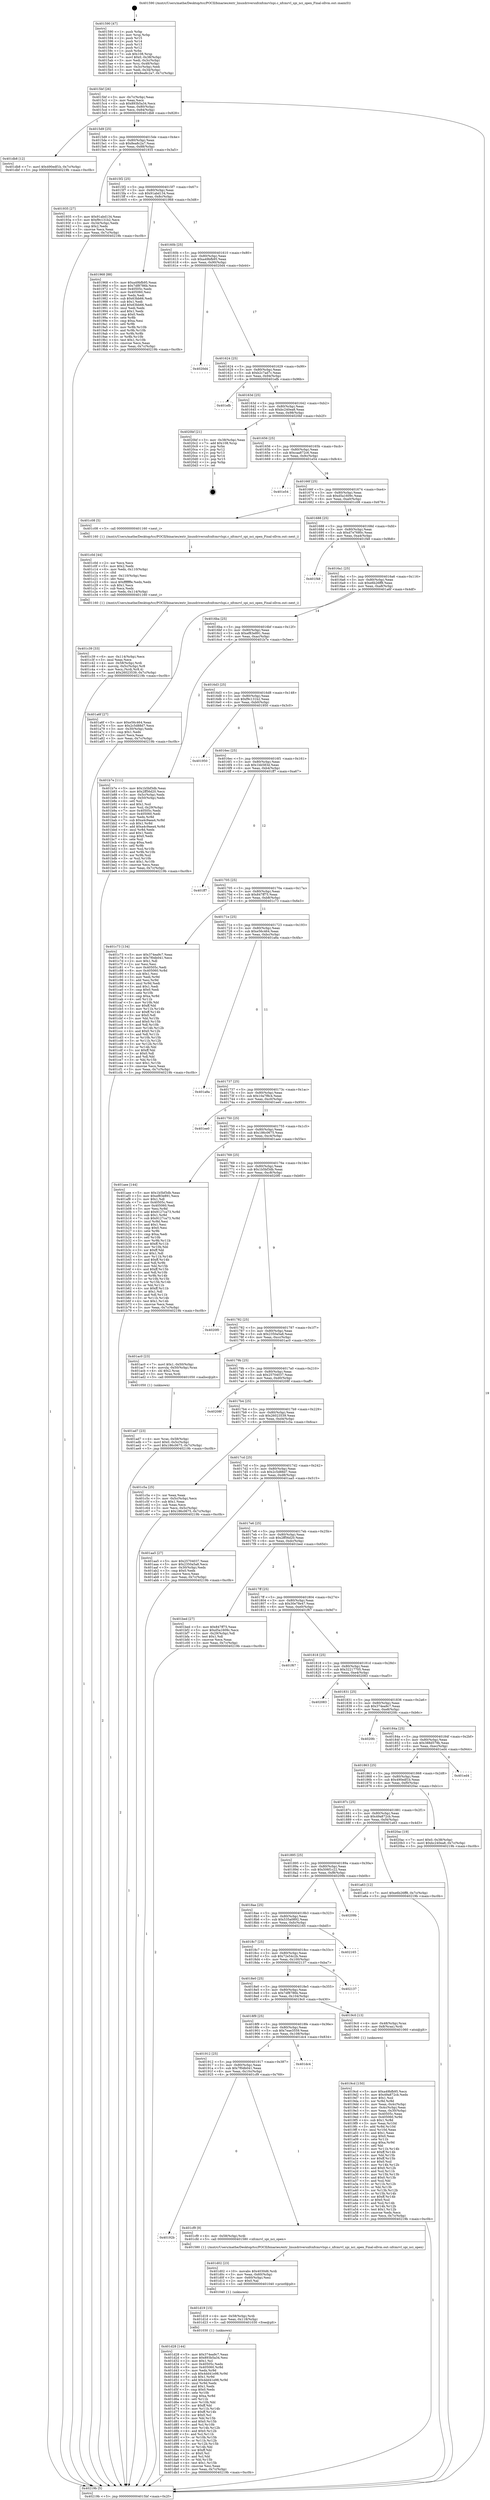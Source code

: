 digraph "0x401590" {
  label = "0x401590 (/mnt/c/Users/mathe/Desktop/tcc/POCII/binaries/extr_linuxdriversnfcnfcmrvlspi.c_nfcmrvl_spi_nci_open_Final-ollvm.out::main(0))"
  labelloc = "t"
  node[shape=record]

  Entry [label="",width=0.3,height=0.3,shape=circle,fillcolor=black,style=filled]
  "0x4015bf" [label="{
     0x4015bf [26]\l
     | [instrs]\l
     &nbsp;&nbsp;0x4015bf \<+3\>: mov -0x7c(%rbp),%eax\l
     &nbsp;&nbsp;0x4015c2 \<+2\>: mov %eax,%ecx\l
     &nbsp;&nbsp;0x4015c4 \<+6\>: sub $0x893b5a34,%ecx\l
     &nbsp;&nbsp;0x4015ca \<+3\>: mov %eax,-0x80(%rbp)\l
     &nbsp;&nbsp;0x4015cd \<+6\>: mov %ecx,-0x84(%rbp)\l
     &nbsp;&nbsp;0x4015d3 \<+6\>: je 0000000000401db8 \<main+0x828\>\l
  }"]
  "0x401db8" [label="{
     0x401db8 [12]\l
     | [instrs]\l
     &nbsp;&nbsp;0x401db8 \<+7\>: movl $0x490edf1b,-0x7c(%rbp)\l
     &nbsp;&nbsp;0x401dbf \<+5\>: jmp 000000000040219b \<main+0xc0b\>\l
  }"]
  "0x4015d9" [label="{
     0x4015d9 [25]\l
     | [instrs]\l
     &nbsp;&nbsp;0x4015d9 \<+5\>: jmp 00000000004015de \<main+0x4e\>\l
     &nbsp;&nbsp;0x4015de \<+3\>: mov -0x80(%rbp),%eax\l
     &nbsp;&nbsp;0x4015e1 \<+5\>: sub $0x8ea8c2a7,%eax\l
     &nbsp;&nbsp;0x4015e6 \<+6\>: mov %eax,-0x88(%rbp)\l
     &nbsp;&nbsp;0x4015ec \<+6\>: je 0000000000401935 \<main+0x3a5\>\l
  }"]
  Exit [label="",width=0.3,height=0.3,shape=circle,fillcolor=black,style=filled,peripheries=2]
  "0x401935" [label="{
     0x401935 [27]\l
     | [instrs]\l
     &nbsp;&nbsp;0x401935 \<+5\>: mov $0x91abd134,%eax\l
     &nbsp;&nbsp;0x40193a \<+5\>: mov $0xf9c131b2,%ecx\l
     &nbsp;&nbsp;0x40193f \<+3\>: mov -0x34(%rbp),%edx\l
     &nbsp;&nbsp;0x401942 \<+3\>: cmp $0x2,%edx\l
     &nbsp;&nbsp;0x401945 \<+3\>: cmovne %ecx,%eax\l
     &nbsp;&nbsp;0x401948 \<+3\>: mov %eax,-0x7c(%rbp)\l
     &nbsp;&nbsp;0x40194b \<+5\>: jmp 000000000040219b \<main+0xc0b\>\l
  }"]
  "0x4015f2" [label="{
     0x4015f2 [25]\l
     | [instrs]\l
     &nbsp;&nbsp;0x4015f2 \<+5\>: jmp 00000000004015f7 \<main+0x67\>\l
     &nbsp;&nbsp;0x4015f7 \<+3\>: mov -0x80(%rbp),%eax\l
     &nbsp;&nbsp;0x4015fa \<+5\>: sub $0x91abd134,%eax\l
     &nbsp;&nbsp;0x4015ff \<+6\>: mov %eax,-0x8c(%rbp)\l
     &nbsp;&nbsp;0x401605 \<+6\>: je 0000000000401968 \<main+0x3d8\>\l
  }"]
  "0x40219b" [label="{
     0x40219b [5]\l
     | [instrs]\l
     &nbsp;&nbsp;0x40219b \<+5\>: jmp 00000000004015bf \<main+0x2f\>\l
  }"]
  "0x401590" [label="{
     0x401590 [47]\l
     | [instrs]\l
     &nbsp;&nbsp;0x401590 \<+1\>: push %rbp\l
     &nbsp;&nbsp;0x401591 \<+3\>: mov %rsp,%rbp\l
     &nbsp;&nbsp;0x401594 \<+2\>: push %r15\l
     &nbsp;&nbsp;0x401596 \<+2\>: push %r14\l
     &nbsp;&nbsp;0x401598 \<+2\>: push %r13\l
     &nbsp;&nbsp;0x40159a \<+2\>: push %r12\l
     &nbsp;&nbsp;0x40159c \<+1\>: push %rbx\l
     &nbsp;&nbsp;0x40159d \<+7\>: sub $0x108,%rsp\l
     &nbsp;&nbsp;0x4015a4 \<+7\>: movl $0x0,-0x38(%rbp)\l
     &nbsp;&nbsp;0x4015ab \<+3\>: mov %edi,-0x3c(%rbp)\l
     &nbsp;&nbsp;0x4015ae \<+4\>: mov %rsi,-0x48(%rbp)\l
     &nbsp;&nbsp;0x4015b2 \<+3\>: mov -0x3c(%rbp),%edi\l
     &nbsp;&nbsp;0x4015b5 \<+3\>: mov %edi,-0x34(%rbp)\l
     &nbsp;&nbsp;0x4015b8 \<+7\>: movl $0x8ea8c2a7,-0x7c(%rbp)\l
  }"]
  "0x401d28" [label="{
     0x401d28 [144]\l
     | [instrs]\l
     &nbsp;&nbsp;0x401d28 \<+5\>: mov $0x374ea9c7,%eax\l
     &nbsp;&nbsp;0x401d2d \<+5\>: mov $0x893b5a34,%esi\l
     &nbsp;&nbsp;0x401d32 \<+2\>: mov $0x1,%cl\l
     &nbsp;&nbsp;0x401d34 \<+7\>: mov 0x40505c,%edx\l
     &nbsp;&nbsp;0x401d3b \<+8\>: mov 0x405060,%r8d\l
     &nbsp;&nbsp;0x401d43 \<+3\>: mov %edx,%r9d\l
     &nbsp;&nbsp;0x401d46 \<+7\>: sub $0x4dd41e98,%r9d\l
     &nbsp;&nbsp;0x401d4d \<+4\>: sub $0x1,%r9d\l
     &nbsp;&nbsp;0x401d51 \<+7\>: add $0x4dd41e98,%r9d\l
     &nbsp;&nbsp;0x401d58 \<+4\>: imul %r9d,%edx\l
     &nbsp;&nbsp;0x401d5c \<+3\>: and $0x1,%edx\l
     &nbsp;&nbsp;0x401d5f \<+3\>: cmp $0x0,%edx\l
     &nbsp;&nbsp;0x401d62 \<+4\>: sete %r10b\l
     &nbsp;&nbsp;0x401d66 \<+4\>: cmp $0xa,%r8d\l
     &nbsp;&nbsp;0x401d6a \<+4\>: setl %r11b\l
     &nbsp;&nbsp;0x401d6e \<+3\>: mov %r10b,%bl\l
     &nbsp;&nbsp;0x401d71 \<+3\>: xor $0xff,%bl\l
     &nbsp;&nbsp;0x401d74 \<+3\>: mov %r11b,%r14b\l
     &nbsp;&nbsp;0x401d77 \<+4\>: xor $0xff,%r14b\l
     &nbsp;&nbsp;0x401d7b \<+3\>: xor $0x0,%cl\l
     &nbsp;&nbsp;0x401d7e \<+3\>: mov %bl,%r15b\l
     &nbsp;&nbsp;0x401d81 \<+4\>: and $0x0,%r15b\l
     &nbsp;&nbsp;0x401d85 \<+3\>: and %cl,%r10b\l
     &nbsp;&nbsp;0x401d88 \<+3\>: mov %r14b,%r12b\l
     &nbsp;&nbsp;0x401d8b \<+4\>: and $0x0,%r12b\l
     &nbsp;&nbsp;0x401d8f \<+3\>: and %cl,%r11b\l
     &nbsp;&nbsp;0x401d92 \<+3\>: or %r10b,%r15b\l
     &nbsp;&nbsp;0x401d95 \<+3\>: or %r11b,%r12b\l
     &nbsp;&nbsp;0x401d98 \<+3\>: xor %r12b,%r15b\l
     &nbsp;&nbsp;0x401d9b \<+3\>: or %r14b,%bl\l
     &nbsp;&nbsp;0x401d9e \<+3\>: xor $0xff,%bl\l
     &nbsp;&nbsp;0x401da1 \<+3\>: or $0x0,%cl\l
     &nbsp;&nbsp;0x401da4 \<+2\>: and %cl,%bl\l
     &nbsp;&nbsp;0x401da6 \<+3\>: or %bl,%r15b\l
     &nbsp;&nbsp;0x401da9 \<+4\>: test $0x1,%r15b\l
     &nbsp;&nbsp;0x401dad \<+3\>: cmovne %esi,%eax\l
     &nbsp;&nbsp;0x401db0 \<+3\>: mov %eax,-0x7c(%rbp)\l
     &nbsp;&nbsp;0x401db3 \<+5\>: jmp 000000000040219b \<main+0xc0b\>\l
  }"]
  "0x401968" [label="{
     0x401968 [88]\l
     | [instrs]\l
     &nbsp;&nbsp;0x401968 \<+5\>: mov $0xa49bfb95,%eax\l
     &nbsp;&nbsp;0x40196d \<+5\>: mov $0x7df8786b,%ecx\l
     &nbsp;&nbsp;0x401972 \<+7\>: mov 0x40505c,%edx\l
     &nbsp;&nbsp;0x401979 \<+7\>: mov 0x405060,%esi\l
     &nbsp;&nbsp;0x401980 \<+2\>: mov %edx,%edi\l
     &nbsp;&nbsp;0x401982 \<+6\>: sub $0x63bb66,%edi\l
     &nbsp;&nbsp;0x401988 \<+3\>: sub $0x1,%edi\l
     &nbsp;&nbsp;0x40198b \<+6\>: add $0x63bb66,%edi\l
     &nbsp;&nbsp;0x401991 \<+3\>: imul %edi,%edx\l
     &nbsp;&nbsp;0x401994 \<+3\>: and $0x1,%edx\l
     &nbsp;&nbsp;0x401997 \<+3\>: cmp $0x0,%edx\l
     &nbsp;&nbsp;0x40199a \<+4\>: sete %r8b\l
     &nbsp;&nbsp;0x40199e \<+3\>: cmp $0xa,%esi\l
     &nbsp;&nbsp;0x4019a1 \<+4\>: setl %r9b\l
     &nbsp;&nbsp;0x4019a5 \<+3\>: mov %r8b,%r10b\l
     &nbsp;&nbsp;0x4019a8 \<+3\>: and %r9b,%r10b\l
     &nbsp;&nbsp;0x4019ab \<+3\>: xor %r9b,%r8b\l
     &nbsp;&nbsp;0x4019ae \<+3\>: or %r8b,%r10b\l
     &nbsp;&nbsp;0x4019b1 \<+4\>: test $0x1,%r10b\l
     &nbsp;&nbsp;0x4019b5 \<+3\>: cmovne %ecx,%eax\l
     &nbsp;&nbsp;0x4019b8 \<+3\>: mov %eax,-0x7c(%rbp)\l
     &nbsp;&nbsp;0x4019bb \<+5\>: jmp 000000000040219b \<main+0xc0b\>\l
  }"]
  "0x40160b" [label="{
     0x40160b [25]\l
     | [instrs]\l
     &nbsp;&nbsp;0x40160b \<+5\>: jmp 0000000000401610 \<main+0x80\>\l
     &nbsp;&nbsp;0x401610 \<+3\>: mov -0x80(%rbp),%eax\l
     &nbsp;&nbsp;0x401613 \<+5\>: sub $0xa49bfb95,%eax\l
     &nbsp;&nbsp;0x401618 \<+6\>: mov %eax,-0x90(%rbp)\l
     &nbsp;&nbsp;0x40161e \<+6\>: je 00000000004020d4 \<main+0xb44\>\l
  }"]
  "0x401d19" [label="{
     0x401d19 [15]\l
     | [instrs]\l
     &nbsp;&nbsp;0x401d19 \<+4\>: mov -0x58(%rbp),%rdi\l
     &nbsp;&nbsp;0x401d1d \<+6\>: mov %eax,-0x118(%rbp)\l
     &nbsp;&nbsp;0x401d23 \<+5\>: call 0000000000401030 \<free@plt\>\l
     | [calls]\l
     &nbsp;&nbsp;0x401030 \{1\} (unknown)\l
  }"]
  "0x4020d4" [label="{
     0x4020d4\l
  }", style=dashed]
  "0x401624" [label="{
     0x401624 [25]\l
     | [instrs]\l
     &nbsp;&nbsp;0x401624 \<+5\>: jmp 0000000000401629 \<main+0x99\>\l
     &nbsp;&nbsp;0x401629 \<+3\>: mov -0x80(%rbp),%eax\l
     &nbsp;&nbsp;0x40162c \<+5\>: sub $0xb2c7ad7c,%eax\l
     &nbsp;&nbsp;0x401631 \<+6\>: mov %eax,-0x94(%rbp)\l
     &nbsp;&nbsp;0x401637 \<+6\>: je 0000000000401efb \<main+0x96b\>\l
  }"]
  "0x401d02" [label="{
     0x401d02 [23]\l
     | [instrs]\l
     &nbsp;&nbsp;0x401d02 \<+10\>: movabs $0x4030d6,%rdi\l
     &nbsp;&nbsp;0x401d0c \<+3\>: mov %eax,-0x60(%rbp)\l
     &nbsp;&nbsp;0x401d0f \<+3\>: mov -0x60(%rbp),%esi\l
     &nbsp;&nbsp;0x401d12 \<+2\>: mov $0x0,%al\l
     &nbsp;&nbsp;0x401d14 \<+5\>: call 0000000000401040 \<printf@plt\>\l
     | [calls]\l
     &nbsp;&nbsp;0x401040 \{1\} (unknown)\l
  }"]
  "0x401efb" [label="{
     0x401efb\l
  }", style=dashed]
  "0x40163d" [label="{
     0x40163d [25]\l
     | [instrs]\l
     &nbsp;&nbsp;0x40163d \<+5\>: jmp 0000000000401642 \<main+0xb2\>\l
     &nbsp;&nbsp;0x401642 \<+3\>: mov -0x80(%rbp),%eax\l
     &nbsp;&nbsp;0x401645 \<+5\>: sub $0xbc240ea8,%eax\l
     &nbsp;&nbsp;0x40164a \<+6\>: mov %eax,-0x98(%rbp)\l
     &nbsp;&nbsp;0x401650 \<+6\>: je 00000000004020bf \<main+0xb2f\>\l
  }"]
  "0x40192b" [label="{
     0x40192b\l
  }", style=dashed]
  "0x4020bf" [label="{
     0x4020bf [21]\l
     | [instrs]\l
     &nbsp;&nbsp;0x4020bf \<+3\>: mov -0x38(%rbp),%eax\l
     &nbsp;&nbsp;0x4020c2 \<+7\>: add $0x108,%rsp\l
     &nbsp;&nbsp;0x4020c9 \<+1\>: pop %rbx\l
     &nbsp;&nbsp;0x4020ca \<+2\>: pop %r12\l
     &nbsp;&nbsp;0x4020cc \<+2\>: pop %r13\l
     &nbsp;&nbsp;0x4020ce \<+2\>: pop %r14\l
     &nbsp;&nbsp;0x4020d0 \<+2\>: pop %r15\l
     &nbsp;&nbsp;0x4020d2 \<+1\>: pop %rbp\l
     &nbsp;&nbsp;0x4020d3 \<+1\>: ret\l
  }"]
  "0x401656" [label="{
     0x401656 [25]\l
     | [instrs]\l
     &nbsp;&nbsp;0x401656 \<+5\>: jmp 000000000040165b \<main+0xcb\>\l
     &nbsp;&nbsp;0x40165b \<+3\>: mov -0x80(%rbp),%eax\l
     &nbsp;&nbsp;0x40165e \<+5\>: sub $0xcaa872c6,%eax\l
     &nbsp;&nbsp;0x401663 \<+6\>: mov %eax,-0x9c(%rbp)\l
     &nbsp;&nbsp;0x401669 \<+6\>: je 0000000000401e54 \<main+0x8c4\>\l
  }"]
  "0x401cf9" [label="{
     0x401cf9 [9]\l
     | [instrs]\l
     &nbsp;&nbsp;0x401cf9 \<+4\>: mov -0x58(%rbp),%rdi\l
     &nbsp;&nbsp;0x401cfd \<+5\>: call 0000000000401580 \<nfcmrvl_spi_nci_open\>\l
     | [calls]\l
     &nbsp;&nbsp;0x401580 \{1\} (/mnt/c/Users/mathe/Desktop/tcc/POCII/binaries/extr_linuxdriversnfcnfcmrvlspi.c_nfcmrvl_spi_nci_open_Final-ollvm.out::nfcmrvl_spi_nci_open)\l
  }"]
  "0x401e54" [label="{
     0x401e54\l
  }", style=dashed]
  "0x40166f" [label="{
     0x40166f [25]\l
     | [instrs]\l
     &nbsp;&nbsp;0x40166f \<+5\>: jmp 0000000000401674 \<main+0xe4\>\l
     &nbsp;&nbsp;0x401674 \<+3\>: mov -0x80(%rbp),%eax\l
     &nbsp;&nbsp;0x401677 \<+5\>: sub $0xd5a1609c,%eax\l
     &nbsp;&nbsp;0x40167c \<+6\>: mov %eax,-0xa0(%rbp)\l
     &nbsp;&nbsp;0x401682 \<+6\>: je 0000000000401c08 \<main+0x678\>\l
  }"]
  "0x401912" [label="{
     0x401912 [25]\l
     | [instrs]\l
     &nbsp;&nbsp;0x401912 \<+5\>: jmp 0000000000401917 \<main+0x387\>\l
     &nbsp;&nbsp;0x401917 \<+3\>: mov -0x80(%rbp),%eax\l
     &nbsp;&nbsp;0x40191a \<+5\>: sub $0x7f0db041,%eax\l
     &nbsp;&nbsp;0x40191f \<+6\>: mov %eax,-0x10c(%rbp)\l
     &nbsp;&nbsp;0x401925 \<+6\>: je 0000000000401cf9 \<main+0x769\>\l
  }"]
  "0x401c08" [label="{
     0x401c08 [5]\l
     | [instrs]\l
     &nbsp;&nbsp;0x401c08 \<+5\>: call 0000000000401160 \<next_i\>\l
     | [calls]\l
     &nbsp;&nbsp;0x401160 \{1\} (/mnt/c/Users/mathe/Desktop/tcc/POCII/binaries/extr_linuxdriversnfcnfcmrvlspi.c_nfcmrvl_spi_nci_open_Final-ollvm.out::next_i)\l
  }"]
  "0x401688" [label="{
     0x401688 [25]\l
     | [instrs]\l
     &nbsp;&nbsp;0x401688 \<+5\>: jmp 000000000040168d \<main+0xfd\>\l
     &nbsp;&nbsp;0x40168d \<+3\>: mov -0x80(%rbp),%eax\l
     &nbsp;&nbsp;0x401690 \<+5\>: sub $0xd7e7680c,%eax\l
     &nbsp;&nbsp;0x401695 \<+6\>: mov %eax,-0xa4(%rbp)\l
     &nbsp;&nbsp;0x40169b \<+6\>: je 0000000000401f48 \<main+0x9b8\>\l
  }"]
  "0x401dc4" [label="{
     0x401dc4\l
  }", style=dashed]
  "0x401f48" [label="{
     0x401f48\l
  }", style=dashed]
  "0x4016a1" [label="{
     0x4016a1 [25]\l
     | [instrs]\l
     &nbsp;&nbsp;0x4016a1 \<+5\>: jmp 00000000004016a6 \<main+0x116\>\l
     &nbsp;&nbsp;0x4016a6 \<+3\>: mov -0x80(%rbp),%eax\l
     &nbsp;&nbsp;0x4016a9 \<+5\>: sub $0xe6b26ff8,%eax\l
     &nbsp;&nbsp;0x4016ae \<+6\>: mov %eax,-0xa8(%rbp)\l
     &nbsp;&nbsp;0x4016b4 \<+6\>: je 0000000000401a6f \<main+0x4df\>\l
  }"]
  "0x401c39" [label="{
     0x401c39 [33]\l
     | [instrs]\l
     &nbsp;&nbsp;0x401c39 \<+6\>: mov -0x114(%rbp),%ecx\l
     &nbsp;&nbsp;0x401c3f \<+3\>: imul %eax,%ecx\l
     &nbsp;&nbsp;0x401c42 \<+4\>: mov -0x58(%rbp),%rdi\l
     &nbsp;&nbsp;0x401c46 \<+4\>: movslq -0x5c(%rbp),%r8\l
     &nbsp;&nbsp;0x401c4a \<+4\>: mov %ecx,(%rdi,%r8,4)\l
     &nbsp;&nbsp;0x401c4e \<+7\>: movl $0x26023539,-0x7c(%rbp)\l
     &nbsp;&nbsp;0x401c55 \<+5\>: jmp 000000000040219b \<main+0xc0b\>\l
  }"]
  "0x401a6f" [label="{
     0x401a6f [27]\l
     | [instrs]\l
     &nbsp;&nbsp;0x401a6f \<+5\>: mov $0xe56c464,%eax\l
     &nbsp;&nbsp;0x401a74 \<+5\>: mov $0x2c5d88d7,%ecx\l
     &nbsp;&nbsp;0x401a79 \<+3\>: mov -0x30(%rbp),%edx\l
     &nbsp;&nbsp;0x401a7c \<+3\>: cmp $0x1,%edx\l
     &nbsp;&nbsp;0x401a7f \<+3\>: cmovl %ecx,%eax\l
     &nbsp;&nbsp;0x401a82 \<+3\>: mov %eax,-0x7c(%rbp)\l
     &nbsp;&nbsp;0x401a85 \<+5\>: jmp 000000000040219b \<main+0xc0b\>\l
  }"]
  "0x4016ba" [label="{
     0x4016ba [25]\l
     | [instrs]\l
     &nbsp;&nbsp;0x4016ba \<+5\>: jmp 00000000004016bf \<main+0x12f\>\l
     &nbsp;&nbsp;0x4016bf \<+3\>: mov -0x80(%rbp),%eax\l
     &nbsp;&nbsp;0x4016c2 \<+5\>: sub $0xef83e891,%eax\l
     &nbsp;&nbsp;0x4016c7 \<+6\>: mov %eax,-0xac(%rbp)\l
     &nbsp;&nbsp;0x4016cd \<+6\>: je 0000000000401b7e \<main+0x5ee\>\l
  }"]
  "0x401c0d" [label="{
     0x401c0d [44]\l
     | [instrs]\l
     &nbsp;&nbsp;0x401c0d \<+2\>: xor %ecx,%ecx\l
     &nbsp;&nbsp;0x401c0f \<+5\>: mov $0x2,%edx\l
     &nbsp;&nbsp;0x401c14 \<+6\>: mov %edx,-0x110(%rbp)\l
     &nbsp;&nbsp;0x401c1a \<+1\>: cltd\l
     &nbsp;&nbsp;0x401c1b \<+6\>: mov -0x110(%rbp),%esi\l
     &nbsp;&nbsp;0x401c21 \<+2\>: idiv %esi\l
     &nbsp;&nbsp;0x401c23 \<+6\>: imul $0xfffffffe,%edx,%edx\l
     &nbsp;&nbsp;0x401c29 \<+3\>: sub $0x1,%ecx\l
     &nbsp;&nbsp;0x401c2c \<+2\>: sub %ecx,%edx\l
     &nbsp;&nbsp;0x401c2e \<+6\>: mov %edx,-0x114(%rbp)\l
     &nbsp;&nbsp;0x401c34 \<+5\>: call 0000000000401160 \<next_i\>\l
     | [calls]\l
     &nbsp;&nbsp;0x401160 \{1\} (/mnt/c/Users/mathe/Desktop/tcc/POCII/binaries/extr_linuxdriversnfcnfcmrvlspi.c_nfcmrvl_spi_nci_open_Final-ollvm.out::next_i)\l
  }"]
  "0x401b7e" [label="{
     0x401b7e [111]\l
     | [instrs]\l
     &nbsp;&nbsp;0x401b7e \<+5\>: mov $0x1b5bf3db,%eax\l
     &nbsp;&nbsp;0x401b83 \<+5\>: mov $0x2ff56d20,%ecx\l
     &nbsp;&nbsp;0x401b88 \<+3\>: mov -0x5c(%rbp),%edx\l
     &nbsp;&nbsp;0x401b8b \<+3\>: cmp -0x50(%rbp),%edx\l
     &nbsp;&nbsp;0x401b8e \<+4\>: setl %sil\l
     &nbsp;&nbsp;0x401b92 \<+4\>: and $0x1,%sil\l
     &nbsp;&nbsp;0x401b96 \<+4\>: mov %sil,-0x29(%rbp)\l
     &nbsp;&nbsp;0x401b9a \<+7\>: mov 0x40505c,%edx\l
     &nbsp;&nbsp;0x401ba1 \<+7\>: mov 0x405060,%edi\l
     &nbsp;&nbsp;0x401ba8 \<+3\>: mov %edx,%r8d\l
     &nbsp;&nbsp;0x401bab \<+7\>: sub $0xa4c9aea4,%r8d\l
     &nbsp;&nbsp;0x401bb2 \<+4\>: sub $0x1,%r8d\l
     &nbsp;&nbsp;0x401bb6 \<+7\>: add $0xa4c9aea4,%r8d\l
     &nbsp;&nbsp;0x401bbd \<+4\>: imul %r8d,%edx\l
     &nbsp;&nbsp;0x401bc1 \<+3\>: and $0x1,%edx\l
     &nbsp;&nbsp;0x401bc4 \<+3\>: cmp $0x0,%edx\l
     &nbsp;&nbsp;0x401bc7 \<+4\>: sete %sil\l
     &nbsp;&nbsp;0x401bcb \<+3\>: cmp $0xa,%edi\l
     &nbsp;&nbsp;0x401bce \<+4\>: setl %r9b\l
     &nbsp;&nbsp;0x401bd2 \<+3\>: mov %sil,%r10b\l
     &nbsp;&nbsp;0x401bd5 \<+3\>: and %r9b,%r10b\l
     &nbsp;&nbsp;0x401bd8 \<+3\>: xor %r9b,%sil\l
     &nbsp;&nbsp;0x401bdb \<+3\>: or %sil,%r10b\l
     &nbsp;&nbsp;0x401bde \<+4\>: test $0x1,%r10b\l
     &nbsp;&nbsp;0x401be2 \<+3\>: cmovne %ecx,%eax\l
     &nbsp;&nbsp;0x401be5 \<+3\>: mov %eax,-0x7c(%rbp)\l
     &nbsp;&nbsp;0x401be8 \<+5\>: jmp 000000000040219b \<main+0xc0b\>\l
  }"]
  "0x4016d3" [label="{
     0x4016d3 [25]\l
     | [instrs]\l
     &nbsp;&nbsp;0x4016d3 \<+5\>: jmp 00000000004016d8 \<main+0x148\>\l
     &nbsp;&nbsp;0x4016d8 \<+3\>: mov -0x80(%rbp),%eax\l
     &nbsp;&nbsp;0x4016db \<+5\>: sub $0xf9c131b2,%eax\l
     &nbsp;&nbsp;0x4016e0 \<+6\>: mov %eax,-0xb0(%rbp)\l
     &nbsp;&nbsp;0x4016e6 \<+6\>: je 0000000000401950 \<main+0x3c0\>\l
  }"]
  "0x401ad7" [label="{
     0x401ad7 [23]\l
     | [instrs]\l
     &nbsp;&nbsp;0x401ad7 \<+4\>: mov %rax,-0x58(%rbp)\l
     &nbsp;&nbsp;0x401adb \<+7\>: movl $0x0,-0x5c(%rbp)\l
     &nbsp;&nbsp;0x401ae2 \<+7\>: movl $0x186c0675,-0x7c(%rbp)\l
     &nbsp;&nbsp;0x401ae9 \<+5\>: jmp 000000000040219b \<main+0xc0b\>\l
  }"]
  "0x401950" [label="{
     0x401950\l
  }", style=dashed]
  "0x4016ec" [label="{
     0x4016ec [25]\l
     | [instrs]\l
     &nbsp;&nbsp;0x4016ec \<+5\>: jmp 00000000004016f1 \<main+0x161\>\l
     &nbsp;&nbsp;0x4016f1 \<+3\>: mov -0x80(%rbp),%eax\l
     &nbsp;&nbsp;0x4016f4 \<+5\>: sub $0x1bb583d,%eax\l
     &nbsp;&nbsp;0x4016f9 \<+6\>: mov %eax,-0xb4(%rbp)\l
     &nbsp;&nbsp;0x4016ff \<+6\>: je 0000000000401ff7 \<main+0xa67\>\l
  }"]
  "0x4019cd" [label="{
     0x4019cd [150]\l
     | [instrs]\l
     &nbsp;&nbsp;0x4019cd \<+5\>: mov $0xa49bfb95,%ecx\l
     &nbsp;&nbsp;0x4019d2 \<+5\>: mov $0x49a872cb,%edx\l
     &nbsp;&nbsp;0x4019d7 \<+3\>: mov $0x1,%sil\l
     &nbsp;&nbsp;0x4019da \<+3\>: xor %r8d,%r8d\l
     &nbsp;&nbsp;0x4019dd \<+3\>: mov %eax,-0x4c(%rbp)\l
     &nbsp;&nbsp;0x4019e0 \<+3\>: mov -0x4c(%rbp),%eax\l
     &nbsp;&nbsp;0x4019e3 \<+3\>: mov %eax,-0x30(%rbp)\l
     &nbsp;&nbsp;0x4019e6 \<+7\>: mov 0x40505c,%eax\l
     &nbsp;&nbsp;0x4019ed \<+8\>: mov 0x405060,%r9d\l
     &nbsp;&nbsp;0x4019f5 \<+4\>: sub $0x1,%r8d\l
     &nbsp;&nbsp;0x4019f9 \<+3\>: mov %eax,%r10d\l
     &nbsp;&nbsp;0x4019fc \<+3\>: add %r8d,%r10d\l
     &nbsp;&nbsp;0x4019ff \<+4\>: imul %r10d,%eax\l
     &nbsp;&nbsp;0x401a03 \<+3\>: and $0x1,%eax\l
     &nbsp;&nbsp;0x401a06 \<+3\>: cmp $0x0,%eax\l
     &nbsp;&nbsp;0x401a09 \<+4\>: sete %r11b\l
     &nbsp;&nbsp;0x401a0d \<+4\>: cmp $0xa,%r9d\l
     &nbsp;&nbsp;0x401a11 \<+3\>: setl %bl\l
     &nbsp;&nbsp;0x401a14 \<+3\>: mov %r11b,%r14b\l
     &nbsp;&nbsp;0x401a17 \<+4\>: xor $0xff,%r14b\l
     &nbsp;&nbsp;0x401a1b \<+3\>: mov %bl,%r15b\l
     &nbsp;&nbsp;0x401a1e \<+4\>: xor $0xff,%r15b\l
     &nbsp;&nbsp;0x401a22 \<+4\>: xor $0x0,%sil\l
     &nbsp;&nbsp;0x401a26 \<+3\>: mov %r14b,%r12b\l
     &nbsp;&nbsp;0x401a29 \<+4\>: and $0x0,%r12b\l
     &nbsp;&nbsp;0x401a2d \<+3\>: and %sil,%r11b\l
     &nbsp;&nbsp;0x401a30 \<+3\>: mov %r15b,%r13b\l
     &nbsp;&nbsp;0x401a33 \<+4\>: and $0x0,%r13b\l
     &nbsp;&nbsp;0x401a37 \<+3\>: and %sil,%bl\l
     &nbsp;&nbsp;0x401a3a \<+3\>: or %r11b,%r12b\l
     &nbsp;&nbsp;0x401a3d \<+3\>: or %bl,%r13b\l
     &nbsp;&nbsp;0x401a40 \<+3\>: xor %r13b,%r12b\l
     &nbsp;&nbsp;0x401a43 \<+3\>: or %r15b,%r14b\l
     &nbsp;&nbsp;0x401a46 \<+4\>: xor $0xff,%r14b\l
     &nbsp;&nbsp;0x401a4a \<+4\>: or $0x0,%sil\l
     &nbsp;&nbsp;0x401a4e \<+3\>: and %sil,%r14b\l
     &nbsp;&nbsp;0x401a51 \<+3\>: or %r14b,%r12b\l
     &nbsp;&nbsp;0x401a54 \<+4\>: test $0x1,%r12b\l
     &nbsp;&nbsp;0x401a58 \<+3\>: cmovne %edx,%ecx\l
     &nbsp;&nbsp;0x401a5b \<+3\>: mov %ecx,-0x7c(%rbp)\l
     &nbsp;&nbsp;0x401a5e \<+5\>: jmp 000000000040219b \<main+0xc0b\>\l
  }"]
  "0x401ff7" [label="{
     0x401ff7\l
  }", style=dashed]
  "0x401705" [label="{
     0x401705 [25]\l
     | [instrs]\l
     &nbsp;&nbsp;0x401705 \<+5\>: jmp 000000000040170a \<main+0x17a\>\l
     &nbsp;&nbsp;0x40170a \<+3\>: mov -0x80(%rbp),%eax\l
     &nbsp;&nbsp;0x40170d \<+5\>: sub $0x847ff75,%eax\l
     &nbsp;&nbsp;0x401712 \<+6\>: mov %eax,-0xb8(%rbp)\l
     &nbsp;&nbsp;0x401718 \<+6\>: je 0000000000401c73 \<main+0x6e3\>\l
  }"]
  "0x4018f9" [label="{
     0x4018f9 [25]\l
     | [instrs]\l
     &nbsp;&nbsp;0x4018f9 \<+5\>: jmp 00000000004018fe \<main+0x36e\>\l
     &nbsp;&nbsp;0x4018fe \<+3\>: mov -0x80(%rbp),%eax\l
     &nbsp;&nbsp;0x401901 \<+5\>: sub $0x7eae3559,%eax\l
     &nbsp;&nbsp;0x401906 \<+6\>: mov %eax,-0x108(%rbp)\l
     &nbsp;&nbsp;0x40190c \<+6\>: je 0000000000401dc4 \<main+0x834\>\l
  }"]
  "0x401c73" [label="{
     0x401c73 [134]\l
     | [instrs]\l
     &nbsp;&nbsp;0x401c73 \<+5\>: mov $0x374ea9c7,%eax\l
     &nbsp;&nbsp;0x401c78 \<+5\>: mov $0x7f0db041,%ecx\l
     &nbsp;&nbsp;0x401c7d \<+2\>: mov $0x1,%dl\l
     &nbsp;&nbsp;0x401c7f \<+2\>: xor %esi,%esi\l
     &nbsp;&nbsp;0x401c81 \<+7\>: mov 0x40505c,%edi\l
     &nbsp;&nbsp;0x401c88 \<+8\>: mov 0x405060,%r8d\l
     &nbsp;&nbsp;0x401c90 \<+3\>: sub $0x1,%esi\l
     &nbsp;&nbsp;0x401c93 \<+3\>: mov %edi,%r9d\l
     &nbsp;&nbsp;0x401c96 \<+3\>: add %esi,%r9d\l
     &nbsp;&nbsp;0x401c99 \<+4\>: imul %r9d,%edi\l
     &nbsp;&nbsp;0x401c9d \<+3\>: and $0x1,%edi\l
     &nbsp;&nbsp;0x401ca0 \<+3\>: cmp $0x0,%edi\l
     &nbsp;&nbsp;0x401ca3 \<+4\>: sete %r10b\l
     &nbsp;&nbsp;0x401ca7 \<+4\>: cmp $0xa,%r8d\l
     &nbsp;&nbsp;0x401cab \<+4\>: setl %r11b\l
     &nbsp;&nbsp;0x401caf \<+3\>: mov %r10b,%bl\l
     &nbsp;&nbsp;0x401cb2 \<+3\>: xor $0xff,%bl\l
     &nbsp;&nbsp;0x401cb5 \<+3\>: mov %r11b,%r14b\l
     &nbsp;&nbsp;0x401cb8 \<+4\>: xor $0xff,%r14b\l
     &nbsp;&nbsp;0x401cbc \<+3\>: xor $0x0,%dl\l
     &nbsp;&nbsp;0x401cbf \<+3\>: mov %bl,%r15b\l
     &nbsp;&nbsp;0x401cc2 \<+4\>: and $0x0,%r15b\l
     &nbsp;&nbsp;0x401cc6 \<+3\>: and %dl,%r10b\l
     &nbsp;&nbsp;0x401cc9 \<+3\>: mov %r14b,%r12b\l
     &nbsp;&nbsp;0x401ccc \<+4\>: and $0x0,%r12b\l
     &nbsp;&nbsp;0x401cd0 \<+3\>: and %dl,%r11b\l
     &nbsp;&nbsp;0x401cd3 \<+3\>: or %r10b,%r15b\l
     &nbsp;&nbsp;0x401cd6 \<+3\>: or %r11b,%r12b\l
     &nbsp;&nbsp;0x401cd9 \<+3\>: xor %r12b,%r15b\l
     &nbsp;&nbsp;0x401cdc \<+3\>: or %r14b,%bl\l
     &nbsp;&nbsp;0x401cdf \<+3\>: xor $0xff,%bl\l
     &nbsp;&nbsp;0x401ce2 \<+3\>: or $0x0,%dl\l
     &nbsp;&nbsp;0x401ce5 \<+2\>: and %dl,%bl\l
     &nbsp;&nbsp;0x401ce7 \<+3\>: or %bl,%r15b\l
     &nbsp;&nbsp;0x401cea \<+4\>: test $0x1,%r15b\l
     &nbsp;&nbsp;0x401cee \<+3\>: cmovne %ecx,%eax\l
     &nbsp;&nbsp;0x401cf1 \<+3\>: mov %eax,-0x7c(%rbp)\l
     &nbsp;&nbsp;0x401cf4 \<+5\>: jmp 000000000040219b \<main+0xc0b\>\l
  }"]
  "0x40171e" [label="{
     0x40171e [25]\l
     | [instrs]\l
     &nbsp;&nbsp;0x40171e \<+5\>: jmp 0000000000401723 \<main+0x193\>\l
     &nbsp;&nbsp;0x401723 \<+3\>: mov -0x80(%rbp),%eax\l
     &nbsp;&nbsp;0x401726 \<+5\>: sub $0xe56c464,%eax\l
     &nbsp;&nbsp;0x40172b \<+6\>: mov %eax,-0xbc(%rbp)\l
     &nbsp;&nbsp;0x401731 \<+6\>: je 0000000000401a8a \<main+0x4fa\>\l
  }"]
  "0x4019c0" [label="{
     0x4019c0 [13]\l
     | [instrs]\l
     &nbsp;&nbsp;0x4019c0 \<+4\>: mov -0x48(%rbp),%rax\l
     &nbsp;&nbsp;0x4019c4 \<+4\>: mov 0x8(%rax),%rdi\l
     &nbsp;&nbsp;0x4019c8 \<+5\>: call 0000000000401060 \<atoi@plt\>\l
     | [calls]\l
     &nbsp;&nbsp;0x401060 \{1\} (unknown)\l
  }"]
  "0x401a8a" [label="{
     0x401a8a\l
  }", style=dashed]
  "0x401737" [label="{
     0x401737 [25]\l
     | [instrs]\l
     &nbsp;&nbsp;0x401737 \<+5\>: jmp 000000000040173c \<main+0x1ac\>\l
     &nbsp;&nbsp;0x40173c \<+3\>: mov -0x80(%rbp),%eax\l
     &nbsp;&nbsp;0x40173f \<+5\>: sub $0x10a7f8c4,%eax\l
     &nbsp;&nbsp;0x401744 \<+6\>: mov %eax,-0xc0(%rbp)\l
     &nbsp;&nbsp;0x40174a \<+6\>: je 0000000000401ee0 \<main+0x950\>\l
  }"]
  "0x4018e0" [label="{
     0x4018e0 [25]\l
     | [instrs]\l
     &nbsp;&nbsp;0x4018e0 \<+5\>: jmp 00000000004018e5 \<main+0x355\>\l
     &nbsp;&nbsp;0x4018e5 \<+3\>: mov -0x80(%rbp),%eax\l
     &nbsp;&nbsp;0x4018e8 \<+5\>: sub $0x7df8786b,%eax\l
     &nbsp;&nbsp;0x4018ed \<+6\>: mov %eax,-0x104(%rbp)\l
     &nbsp;&nbsp;0x4018f3 \<+6\>: je 00000000004019c0 \<main+0x430\>\l
  }"]
  "0x401ee0" [label="{
     0x401ee0\l
  }", style=dashed]
  "0x401750" [label="{
     0x401750 [25]\l
     | [instrs]\l
     &nbsp;&nbsp;0x401750 \<+5\>: jmp 0000000000401755 \<main+0x1c5\>\l
     &nbsp;&nbsp;0x401755 \<+3\>: mov -0x80(%rbp),%eax\l
     &nbsp;&nbsp;0x401758 \<+5\>: sub $0x186c0675,%eax\l
     &nbsp;&nbsp;0x40175d \<+6\>: mov %eax,-0xc4(%rbp)\l
     &nbsp;&nbsp;0x401763 \<+6\>: je 0000000000401aee \<main+0x55e\>\l
  }"]
  "0x402137" [label="{
     0x402137\l
  }", style=dashed]
  "0x401aee" [label="{
     0x401aee [144]\l
     | [instrs]\l
     &nbsp;&nbsp;0x401aee \<+5\>: mov $0x1b5bf3db,%eax\l
     &nbsp;&nbsp;0x401af3 \<+5\>: mov $0xef83e891,%ecx\l
     &nbsp;&nbsp;0x401af8 \<+2\>: mov $0x1,%dl\l
     &nbsp;&nbsp;0x401afa \<+7\>: mov 0x40505c,%esi\l
     &nbsp;&nbsp;0x401b01 \<+7\>: mov 0x405060,%edi\l
     &nbsp;&nbsp;0x401b08 \<+3\>: mov %esi,%r8d\l
     &nbsp;&nbsp;0x401b0b \<+7\>: add $0x9127ca73,%r8d\l
     &nbsp;&nbsp;0x401b12 \<+4\>: sub $0x1,%r8d\l
     &nbsp;&nbsp;0x401b16 \<+7\>: sub $0x9127ca73,%r8d\l
     &nbsp;&nbsp;0x401b1d \<+4\>: imul %r8d,%esi\l
     &nbsp;&nbsp;0x401b21 \<+3\>: and $0x1,%esi\l
     &nbsp;&nbsp;0x401b24 \<+3\>: cmp $0x0,%esi\l
     &nbsp;&nbsp;0x401b27 \<+4\>: sete %r9b\l
     &nbsp;&nbsp;0x401b2b \<+3\>: cmp $0xa,%edi\l
     &nbsp;&nbsp;0x401b2e \<+4\>: setl %r10b\l
     &nbsp;&nbsp;0x401b32 \<+3\>: mov %r9b,%r11b\l
     &nbsp;&nbsp;0x401b35 \<+4\>: xor $0xff,%r11b\l
     &nbsp;&nbsp;0x401b39 \<+3\>: mov %r10b,%bl\l
     &nbsp;&nbsp;0x401b3c \<+3\>: xor $0xff,%bl\l
     &nbsp;&nbsp;0x401b3f \<+3\>: xor $0x1,%dl\l
     &nbsp;&nbsp;0x401b42 \<+3\>: mov %r11b,%r14b\l
     &nbsp;&nbsp;0x401b45 \<+4\>: and $0xff,%r14b\l
     &nbsp;&nbsp;0x401b49 \<+3\>: and %dl,%r9b\l
     &nbsp;&nbsp;0x401b4c \<+3\>: mov %bl,%r15b\l
     &nbsp;&nbsp;0x401b4f \<+4\>: and $0xff,%r15b\l
     &nbsp;&nbsp;0x401b53 \<+3\>: and %dl,%r10b\l
     &nbsp;&nbsp;0x401b56 \<+3\>: or %r9b,%r14b\l
     &nbsp;&nbsp;0x401b59 \<+3\>: or %r10b,%r15b\l
     &nbsp;&nbsp;0x401b5c \<+3\>: xor %r15b,%r14b\l
     &nbsp;&nbsp;0x401b5f \<+3\>: or %bl,%r11b\l
     &nbsp;&nbsp;0x401b62 \<+4\>: xor $0xff,%r11b\l
     &nbsp;&nbsp;0x401b66 \<+3\>: or $0x1,%dl\l
     &nbsp;&nbsp;0x401b69 \<+3\>: and %dl,%r11b\l
     &nbsp;&nbsp;0x401b6c \<+3\>: or %r11b,%r14b\l
     &nbsp;&nbsp;0x401b6f \<+4\>: test $0x1,%r14b\l
     &nbsp;&nbsp;0x401b73 \<+3\>: cmovne %ecx,%eax\l
     &nbsp;&nbsp;0x401b76 \<+3\>: mov %eax,-0x7c(%rbp)\l
     &nbsp;&nbsp;0x401b79 \<+5\>: jmp 000000000040219b \<main+0xc0b\>\l
  }"]
  "0x401769" [label="{
     0x401769 [25]\l
     | [instrs]\l
     &nbsp;&nbsp;0x401769 \<+5\>: jmp 000000000040176e \<main+0x1de\>\l
     &nbsp;&nbsp;0x40176e \<+3\>: mov -0x80(%rbp),%eax\l
     &nbsp;&nbsp;0x401771 \<+5\>: sub $0x1b5bf3db,%eax\l
     &nbsp;&nbsp;0x401776 \<+6\>: mov %eax,-0xc8(%rbp)\l
     &nbsp;&nbsp;0x40177c \<+6\>: je 00000000004020f0 \<main+0xb60\>\l
  }"]
  "0x4018c7" [label="{
     0x4018c7 [25]\l
     | [instrs]\l
     &nbsp;&nbsp;0x4018c7 \<+5\>: jmp 00000000004018cc \<main+0x33c\>\l
     &nbsp;&nbsp;0x4018cc \<+3\>: mov -0x80(%rbp),%eax\l
     &nbsp;&nbsp;0x4018cf \<+5\>: sub $0x72e54c2b,%eax\l
     &nbsp;&nbsp;0x4018d4 \<+6\>: mov %eax,-0x100(%rbp)\l
     &nbsp;&nbsp;0x4018da \<+6\>: je 0000000000402137 \<main+0xba7\>\l
  }"]
  "0x4020f0" [label="{
     0x4020f0\l
  }", style=dashed]
  "0x401782" [label="{
     0x401782 [25]\l
     | [instrs]\l
     &nbsp;&nbsp;0x401782 \<+5\>: jmp 0000000000401787 \<main+0x1f7\>\l
     &nbsp;&nbsp;0x401787 \<+3\>: mov -0x80(%rbp),%eax\l
     &nbsp;&nbsp;0x40178a \<+5\>: sub $0x2350a5a8,%eax\l
     &nbsp;&nbsp;0x40178f \<+6\>: mov %eax,-0xcc(%rbp)\l
     &nbsp;&nbsp;0x401795 \<+6\>: je 0000000000401ac0 \<main+0x530\>\l
  }"]
  "0x402165" [label="{
     0x402165\l
  }", style=dashed]
  "0x401ac0" [label="{
     0x401ac0 [23]\l
     | [instrs]\l
     &nbsp;&nbsp;0x401ac0 \<+7\>: movl $0x1,-0x50(%rbp)\l
     &nbsp;&nbsp;0x401ac7 \<+4\>: movslq -0x50(%rbp),%rax\l
     &nbsp;&nbsp;0x401acb \<+4\>: shl $0x2,%rax\l
     &nbsp;&nbsp;0x401acf \<+3\>: mov %rax,%rdi\l
     &nbsp;&nbsp;0x401ad2 \<+5\>: call 0000000000401050 \<malloc@plt\>\l
     | [calls]\l
     &nbsp;&nbsp;0x401050 \{1\} (unknown)\l
  }"]
  "0x40179b" [label="{
     0x40179b [25]\l
     | [instrs]\l
     &nbsp;&nbsp;0x40179b \<+5\>: jmp 00000000004017a0 \<main+0x210\>\l
     &nbsp;&nbsp;0x4017a0 \<+3\>: mov -0x80(%rbp),%eax\l
     &nbsp;&nbsp;0x4017a3 \<+5\>: sub $0x25704037,%eax\l
     &nbsp;&nbsp;0x4017a8 \<+6\>: mov %eax,-0xd0(%rbp)\l
     &nbsp;&nbsp;0x4017ae \<+6\>: je 000000000040208f \<main+0xaff\>\l
  }"]
  "0x4018ae" [label="{
     0x4018ae [25]\l
     | [instrs]\l
     &nbsp;&nbsp;0x4018ae \<+5\>: jmp 00000000004018b3 \<main+0x323\>\l
     &nbsp;&nbsp;0x4018b3 \<+3\>: mov -0x80(%rbp),%eax\l
     &nbsp;&nbsp;0x4018b6 \<+5\>: sub $0x535a0892,%eax\l
     &nbsp;&nbsp;0x4018bb \<+6\>: mov %eax,-0xfc(%rbp)\l
     &nbsp;&nbsp;0x4018c1 \<+6\>: je 0000000000402165 \<main+0xbd5\>\l
  }"]
  "0x40208f" [label="{
     0x40208f\l
  }", style=dashed]
  "0x4017b4" [label="{
     0x4017b4 [25]\l
     | [instrs]\l
     &nbsp;&nbsp;0x4017b4 \<+5\>: jmp 00000000004017b9 \<main+0x229\>\l
     &nbsp;&nbsp;0x4017b9 \<+3\>: mov -0x80(%rbp),%eax\l
     &nbsp;&nbsp;0x4017bc \<+5\>: sub $0x26023539,%eax\l
     &nbsp;&nbsp;0x4017c1 \<+6\>: mov %eax,-0xd4(%rbp)\l
     &nbsp;&nbsp;0x4017c7 \<+6\>: je 0000000000401c5a \<main+0x6ca\>\l
  }"]
  "0x40209b" [label="{
     0x40209b\l
  }", style=dashed]
  "0x401c5a" [label="{
     0x401c5a [25]\l
     | [instrs]\l
     &nbsp;&nbsp;0x401c5a \<+2\>: xor %eax,%eax\l
     &nbsp;&nbsp;0x401c5c \<+3\>: mov -0x5c(%rbp),%ecx\l
     &nbsp;&nbsp;0x401c5f \<+3\>: sub $0x1,%eax\l
     &nbsp;&nbsp;0x401c62 \<+2\>: sub %eax,%ecx\l
     &nbsp;&nbsp;0x401c64 \<+3\>: mov %ecx,-0x5c(%rbp)\l
     &nbsp;&nbsp;0x401c67 \<+7\>: movl $0x186c0675,-0x7c(%rbp)\l
     &nbsp;&nbsp;0x401c6e \<+5\>: jmp 000000000040219b \<main+0xc0b\>\l
  }"]
  "0x4017cd" [label="{
     0x4017cd [25]\l
     | [instrs]\l
     &nbsp;&nbsp;0x4017cd \<+5\>: jmp 00000000004017d2 \<main+0x242\>\l
     &nbsp;&nbsp;0x4017d2 \<+3\>: mov -0x80(%rbp),%eax\l
     &nbsp;&nbsp;0x4017d5 \<+5\>: sub $0x2c5d88d7,%eax\l
     &nbsp;&nbsp;0x4017da \<+6\>: mov %eax,-0xd8(%rbp)\l
     &nbsp;&nbsp;0x4017e0 \<+6\>: je 0000000000401aa5 \<main+0x515\>\l
  }"]
  "0x401895" [label="{
     0x401895 [25]\l
     | [instrs]\l
     &nbsp;&nbsp;0x401895 \<+5\>: jmp 000000000040189a \<main+0x30a\>\l
     &nbsp;&nbsp;0x40189a \<+3\>: mov -0x80(%rbp),%eax\l
     &nbsp;&nbsp;0x40189d \<+5\>: sub $0x506f1c22,%eax\l
     &nbsp;&nbsp;0x4018a2 \<+6\>: mov %eax,-0xf8(%rbp)\l
     &nbsp;&nbsp;0x4018a8 \<+6\>: je 000000000040209b \<main+0xb0b\>\l
  }"]
  "0x401aa5" [label="{
     0x401aa5 [27]\l
     | [instrs]\l
     &nbsp;&nbsp;0x401aa5 \<+5\>: mov $0x25704037,%eax\l
     &nbsp;&nbsp;0x401aaa \<+5\>: mov $0x2350a5a8,%ecx\l
     &nbsp;&nbsp;0x401aaf \<+3\>: mov -0x30(%rbp),%edx\l
     &nbsp;&nbsp;0x401ab2 \<+3\>: cmp $0x0,%edx\l
     &nbsp;&nbsp;0x401ab5 \<+3\>: cmove %ecx,%eax\l
     &nbsp;&nbsp;0x401ab8 \<+3\>: mov %eax,-0x7c(%rbp)\l
     &nbsp;&nbsp;0x401abb \<+5\>: jmp 000000000040219b \<main+0xc0b\>\l
  }"]
  "0x4017e6" [label="{
     0x4017e6 [25]\l
     | [instrs]\l
     &nbsp;&nbsp;0x4017e6 \<+5\>: jmp 00000000004017eb \<main+0x25b\>\l
     &nbsp;&nbsp;0x4017eb \<+3\>: mov -0x80(%rbp),%eax\l
     &nbsp;&nbsp;0x4017ee \<+5\>: sub $0x2ff56d20,%eax\l
     &nbsp;&nbsp;0x4017f3 \<+6\>: mov %eax,-0xdc(%rbp)\l
     &nbsp;&nbsp;0x4017f9 \<+6\>: je 0000000000401bed \<main+0x65d\>\l
  }"]
  "0x401a63" [label="{
     0x401a63 [12]\l
     | [instrs]\l
     &nbsp;&nbsp;0x401a63 \<+7\>: movl $0xe6b26ff8,-0x7c(%rbp)\l
     &nbsp;&nbsp;0x401a6a \<+5\>: jmp 000000000040219b \<main+0xc0b\>\l
  }"]
  "0x401bed" [label="{
     0x401bed [27]\l
     | [instrs]\l
     &nbsp;&nbsp;0x401bed \<+5\>: mov $0x847ff75,%eax\l
     &nbsp;&nbsp;0x401bf2 \<+5\>: mov $0xd5a1609c,%ecx\l
     &nbsp;&nbsp;0x401bf7 \<+3\>: mov -0x29(%rbp),%dl\l
     &nbsp;&nbsp;0x401bfa \<+3\>: test $0x1,%dl\l
     &nbsp;&nbsp;0x401bfd \<+3\>: cmovne %ecx,%eax\l
     &nbsp;&nbsp;0x401c00 \<+3\>: mov %eax,-0x7c(%rbp)\l
     &nbsp;&nbsp;0x401c03 \<+5\>: jmp 000000000040219b \<main+0xc0b\>\l
  }"]
  "0x4017ff" [label="{
     0x4017ff [25]\l
     | [instrs]\l
     &nbsp;&nbsp;0x4017ff \<+5\>: jmp 0000000000401804 \<main+0x274\>\l
     &nbsp;&nbsp;0x401804 \<+3\>: mov -0x80(%rbp),%eax\l
     &nbsp;&nbsp;0x401807 \<+5\>: sub $0x30e78e47,%eax\l
     &nbsp;&nbsp;0x40180c \<+6\>: mov %eax,-0xe0(%rbp)\l
     &nbsp;&nbsp;0x401812 \<+6\>: je 0000000000401f67 \<main+0x9d7\>\l
  }"]
  "0x40187c" [label="{
     0x40187c [25]\l
     | [instrs]\l
     &nbsp;&nbsp;0x40187c \<+5\>: jmp 0000000000401881 \<main+0x2f1\>\l
     &nbsp;&nbsp;0x401881 \<+3\>: mov -0x80(%rbp),%eax\l
     &nbsp;&nbsp;0x401884 \<+5\>: sub $0x49a872cb,%eax\l
     &nbsp;&nbsp;0x401889 \<+6\>: mov %eax,-0xf4(%rbp)\l
     &nbsp;&nbsp;0x40188f \<+6\>: je 0000000000401a63 \<main+0x4d3\>\l
  }"]
  "0x401f67" [label="{
     0x401f67\l
  }", style=dashed]
  "0x401818" [label="{
     0x401818 [25]\l
     | [instrs]\l
     &nbsp;&nbsp;0x401818 \<+5\>: jmp 000000000040181d \<main+0x28d\>\l
     &nbsp;&nbsp;0x40181d \<+3\>: mov -0x80(%rbp),%eax\l
     &nbsp;&nbsp;0x401820 \<+5\>: sub $0x32217705,%eax\l
     &nbsp;&nbsp;0x401825 \<+6\>: mov %eax,-0xe4(%rbp)\l
     &nbsp;&nbsp;0x40182b \<+6\>: je 0000000000402083 \<main+0xaf3\>\l
  }"]
  "0x4020ac" [label="{
     0x4020ac [19]\l
     | [instrs]\l
     &nbsp;&nbsp;0x4020ac \<+7\>: movl $0x0,-0x38(%rbp)\l
     &nbsp;&nbsp;0x4020b3 \<+7\>: movl $0xbc240ea8,-0x7c(%rbp)\l
     &nbsp;&nbsp;0x4020ba \<+5\>: jmp 000000000040219b \<main+0xc0b\>\l
  }"]
  "0x402083" [label="{
     0x402083\l
  }", style=dashed]
  "0x401831" [label="{
     0x401831 [25]\l
     | [instrs]\l
     &nbsp;&nbsp;0x401831 \<+5\>: jmp 0000000000401836 \<main+0x2a6\>\l
     &nbsp;&nbsp;0x401836 \<+3\>: mov -0x80(%rbp),%eax\l
     &nbsp;&nbsp;0x401839 \<+5\>: sub $0x374ea9c7,%eax\l
     &nbsp;&nbsp;0x40183e \<+6\>: mov %eax,-0xe8(%rbp)\l
     &nbsp;&nbsp;0x401844 \<+6\>: je 00000000004020fc \<main+0xb6c\>\l
  }"]
  "0x401863" [label="{
     0x401863 [25]\l
     | [instrs]\l
     &nbsp;&nbsp;0x401863 \<+5\>: jmp 0000000000401868 \<main+0x2d8\>\l
     &nbsp;&nbsp;0x401868 \<+3\>: mov -0x80(%rbp),%eax\l
     &nbsp;&nbsp;0x40186b \<+5\>: sub $0x490edf1b,%eax\l
     &nbsp;&nbsp;0x401870 \<+6\>: mov %eax,-0xf0(%rbp)\l
     &nbsp;&nbsp;0x401876 \<+6\>: je 00000000004020ac \<main+0xb1c\>\l
  }"]
  "0x4020fc" [label="{
     0x4020fc\l
  }", style=dashed]
  "0x40184a" [label="{
     0x40184a [25]\l
     | [instrs]\l
     &nbsp;&nbsp;0x40184a \<+5\>: jmp 000000000040184f \<main+0x2bf\>\l
     &nbsp;&nbsp;0x40184f \<+3\>: mov -0x80(%rbp),%eax\l
     &nbsp;&nbsp;0x401852 \<+5\>: sub $0x388d579b,%eax\l
     &nbsp;&nbsp;0x401857 \<+6\>: mov %eax,-0xec(%rbp)\l
     &nbsp;&nbsp;0x40185d \<+6\>: je 0000000000401ed4 \<main+0x944\>\l
  }"]
  "0x401ed4" [label="{
     0x401ed4\l
  }", style=dashed]
  Entry -> "0x401590" [label=" 1"]
  "0x4015bf" -> "0x401db8" [label=" 1"]
  "0x4015bf" -> "0x4015d9" [label=" 19"]
  "0x4020bf" -> Exit [label=" 1"]
  "0x4015d9" -> "0x401935" [label=" 1"]
  "0x4015d9" -> "0x4015f2" [label=" 18"]
  "0x401935" -> "0x40219b" [label=" 1"]
  "0x401590" -> "0x4015bf" [label=" 1"]
  "0x40219b" -> "0x4015bf" [label=" 19"]
  "0x4020ac" -> "0x40219b" [label=" 1"]
  "0x4015f2" -> "0x401968" [label=" 1"]
  "0x4015f2" -> "0x40160b" [label=" 17"]
  "0x401968" -> "0x40219b" [label=" 1"]
  "0x401db8" -> "0x40219b" [label=" 1"]
  "0x40160b" -> "0x4020d4" [label=" 0"]
  "0x40160b" -> "0x401624" [label=" 17"]
  "0x401d28" -> "0x40219b" [label=" 1"]
  "0x401624" -> "0x401efb" [label=" 0"]
  "0x401624" -> "0x40163d" [label=" 17"]
  "0x401d19" -> "0x401d28" [label=" 1"]
  "0x40163d" -> "0x4020bf" [label=" 1"]
  "0x40163d" -> "0x401656" [label=" 16"]
  "0x401d02" -> "0x401d19" [label=" 1"]
  "0x401656" -> "0x401e54" [label=" 0"]
  "0x401656" -> "0x40166f" [label=" 16"]
  "0x401cf9" -> "0x401d02" [label=" 1"]
  "0x40166f" -> "0x401c08" [label=" 1"]
  "0x40166f" -> "0x401688" [label=" 15"]
  "0x401912" -> "0x401cf9" [label=" 1"]
  "0x401688" -> "0x401f48" [label=" 0"]
  "0x401688" -> "0x4016a1" [label=" 15"]
  "0x401912" -> "0x40192b" [label=" 0"]
  "0x4016a1" -> "0x401a6f" [label=" 1"]
  "0x4016a1" -> "0x4016ba" [label=" 14"]
  "0x4018f9" -> "0x401dc4" [label=" 0"]
  "0x4016ba" -> "0x401b7e" [label=" 2"]
  "0x4016ba" -> "0x4016d3" [label=" 12"]
  "0x4018f9" -> "0x401912" [label=" 1"]
  "0x4016d3" -> "0x401950" [label=" 0"]
  "0x4016d3" -> "0x4016ec" [label=" 12"]
  "0x401c73" -> "0x40219b" [label=" 1"]
  "0x4016ec" -> "0x401ff7" [label=" 0"]
  "0x4016ec" -> "0x401705" [label=" 12"]
  "0x401c5a" -> "0x40219b" [label=" 1"]
  "0x401705" -> "0x401c73" [label=" 1"]
  "0x401705" -> "0x40171e" [label=" 11"]
  "0x401c39" -> "0x40219b" [label=" 1"]
  "0x40171e" -> "0x401a8a" [label=" 0"]
  "0x40171e" -> "0x401737" [label=" 11"]
  "0x401c0d" -> "0x401c39" [label=" 1"]
  "0x401737" -> "0x401ee0" [label=" 0"]
  "0x401737" -> "0x401750" [label=" 11"]
  "0x401bed" -> "0x40219b" [label=" 2"]
  "0x401750" -> "0x401aee" [label=" 2"]
  "0x401750" -> "0x401769" [label=" 9"]
  "0x401b7e" -> "0x40219b" [label=" 2"]
  "0x401769" -> "0x4020f0" [label=" 0"]
  "0x401769" -> "0x401782" [label=" 9"]
  "0x401ad7" -> "0x40219b" [label=" 1"]
  "0x401782" -> "0x401ac0" [label=" 1"]
  "0x401782" -> "0x40179b" [label=" 8"]
  "0x401ac0" -> "0x401ad7" [label=" 1"]
  "0x40179b" -> "0x40208f" [label=" 0"]
  "0x40179b" -> "0x4017b4" [label=" 8"]
  "0x401a6f" -> "0x40219b" [label=" 1"]
  "0x4017b4" -> "0x401c5a" [label=" 1"]
  "0x4017b4" -> "0x4017cd" [label=" 7"]
  "0x401a63" -> "0x40219b" [label=" 1"]
  "0x4017cd" -> "0x401aa5" [label=" 1"]
  "0x4017cd" -> "0x4017e6" [label=" 6"]
  "0x4019c0" -> "0x4019cd" [label=" 1"]
  "0x4017e6" -> "0x401bed" [label=" 2"]
  "0x4017e6" -> "0x4017ff" [label=" 4"]
  "0x4018e0" -> "0x4018f9" [label=" 1"]
  "0x4017ff" -> "0x401f67" [label=" 0"]
  "0x4017ff" -> "0x401818" [label=" 4"]
  "0x401c08" -> "0x401c0d" [label=" 1"]
  "0x401818" -> "0x402083" [label=" 0"]
  "0x401818" -> "0x401831" [label=" 4"]
  "0x4018c7" -> "0x4018e0" [label=" 2"]
  "0x401831" -> "0x4020fc" [label=" 0"]
  "0x401831" -> "0x40184a" [label=" 4"]
  "0x401aee" -> "0x40219b" [label=" 2"]
  "0x40184a" -> "0x401ed4" [label=" 0"]
  "0x40184a" -> "0x401863" [label=" 4"]
  "0x4018c7" -> "0x402137" [label=" 0"]
  "0x401863" -> "0x4020ac" [label=" 1"]
  "0x401863" -> "0x40187c" [label=" 3"]
  "0x4018e0" -> "0x4019c0" [label=" 1"]
  "0x40187c" -> "0x401a63" [label=" 1"]
  "0x40187c" -> "0x401895" [label=" 2"]
  "0x4019cd" -> "0x40219b" [label=" 1"]
  "0x401895" -> "0x40209b" [label=" 0"]
  "0x401895" -> "0x4018ae" [label=" 2"]
  "0x401aa5" -> "0x40219b" [label=" 1"]
  "0x4018ae" -> "0x402165" [label=" 0"]
  "0x4018ae" -> "0x4018c7" [label=" 2"]
}
